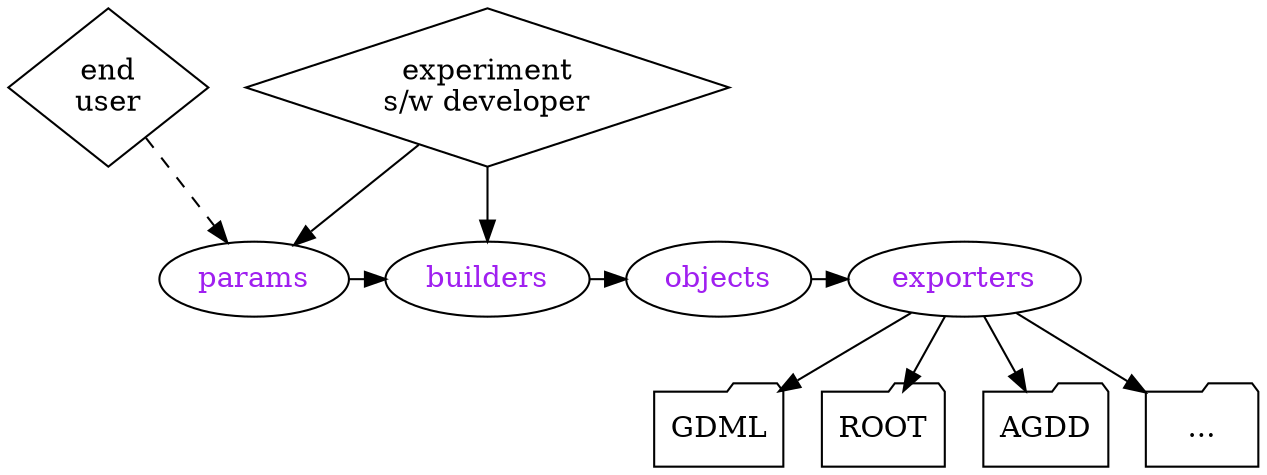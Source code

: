 digraph "highlevel" {
	
	user[shape=diamond, label="end\nuser"];
	programmer[shape=diamond, label="experiment\ns/w developer"];
	
	GDML[shape=folder];
	ROOT[shape=folder];
	AGDD[shape=folder];
	etc[shape=folder, label="..."];
	//validation[shape=septagon,label="(validation)"];
	params[fontcolor=purple];
	builders[fontcolor=purple];
	objects[fontcolor=purple];
	exporters[fontcolor=purple];


	{rank=same; params -> builders -> objects -> exporters;}

	user -> params[style=dashed];
	programmer -> params;
	programmer -> builders;


	//objects -> validation;
	
	exporters -> GDML;
	exporters -> ROOT;
	exporters -> AGDD;
	exporters -> etc;
}

